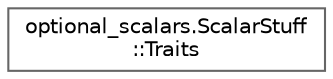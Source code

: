 digraph "Graphical Class Hierarchy"
{
 // LATEX_PDF_SIZE
  bgcolor="transparent";
  edge [fontname=Helvetica,fontsize=10,labelfontname=Helvetica,labelfontsize=10];
  node [fontname=Helvetica,fontsize=10,shape=box,height=0.2,width=0.4];
  rankdir="LR";
  Node0 [id="Node000000",label="optional_scalars.ScalarStuff\l::Traits",height=0.2,width=0.4,color="grey40", fillcolor="white", style="filled",URL="$structoptional__scalars_1_1ScalarStuff_1_1Traits.html",tooltip=" "];
}
